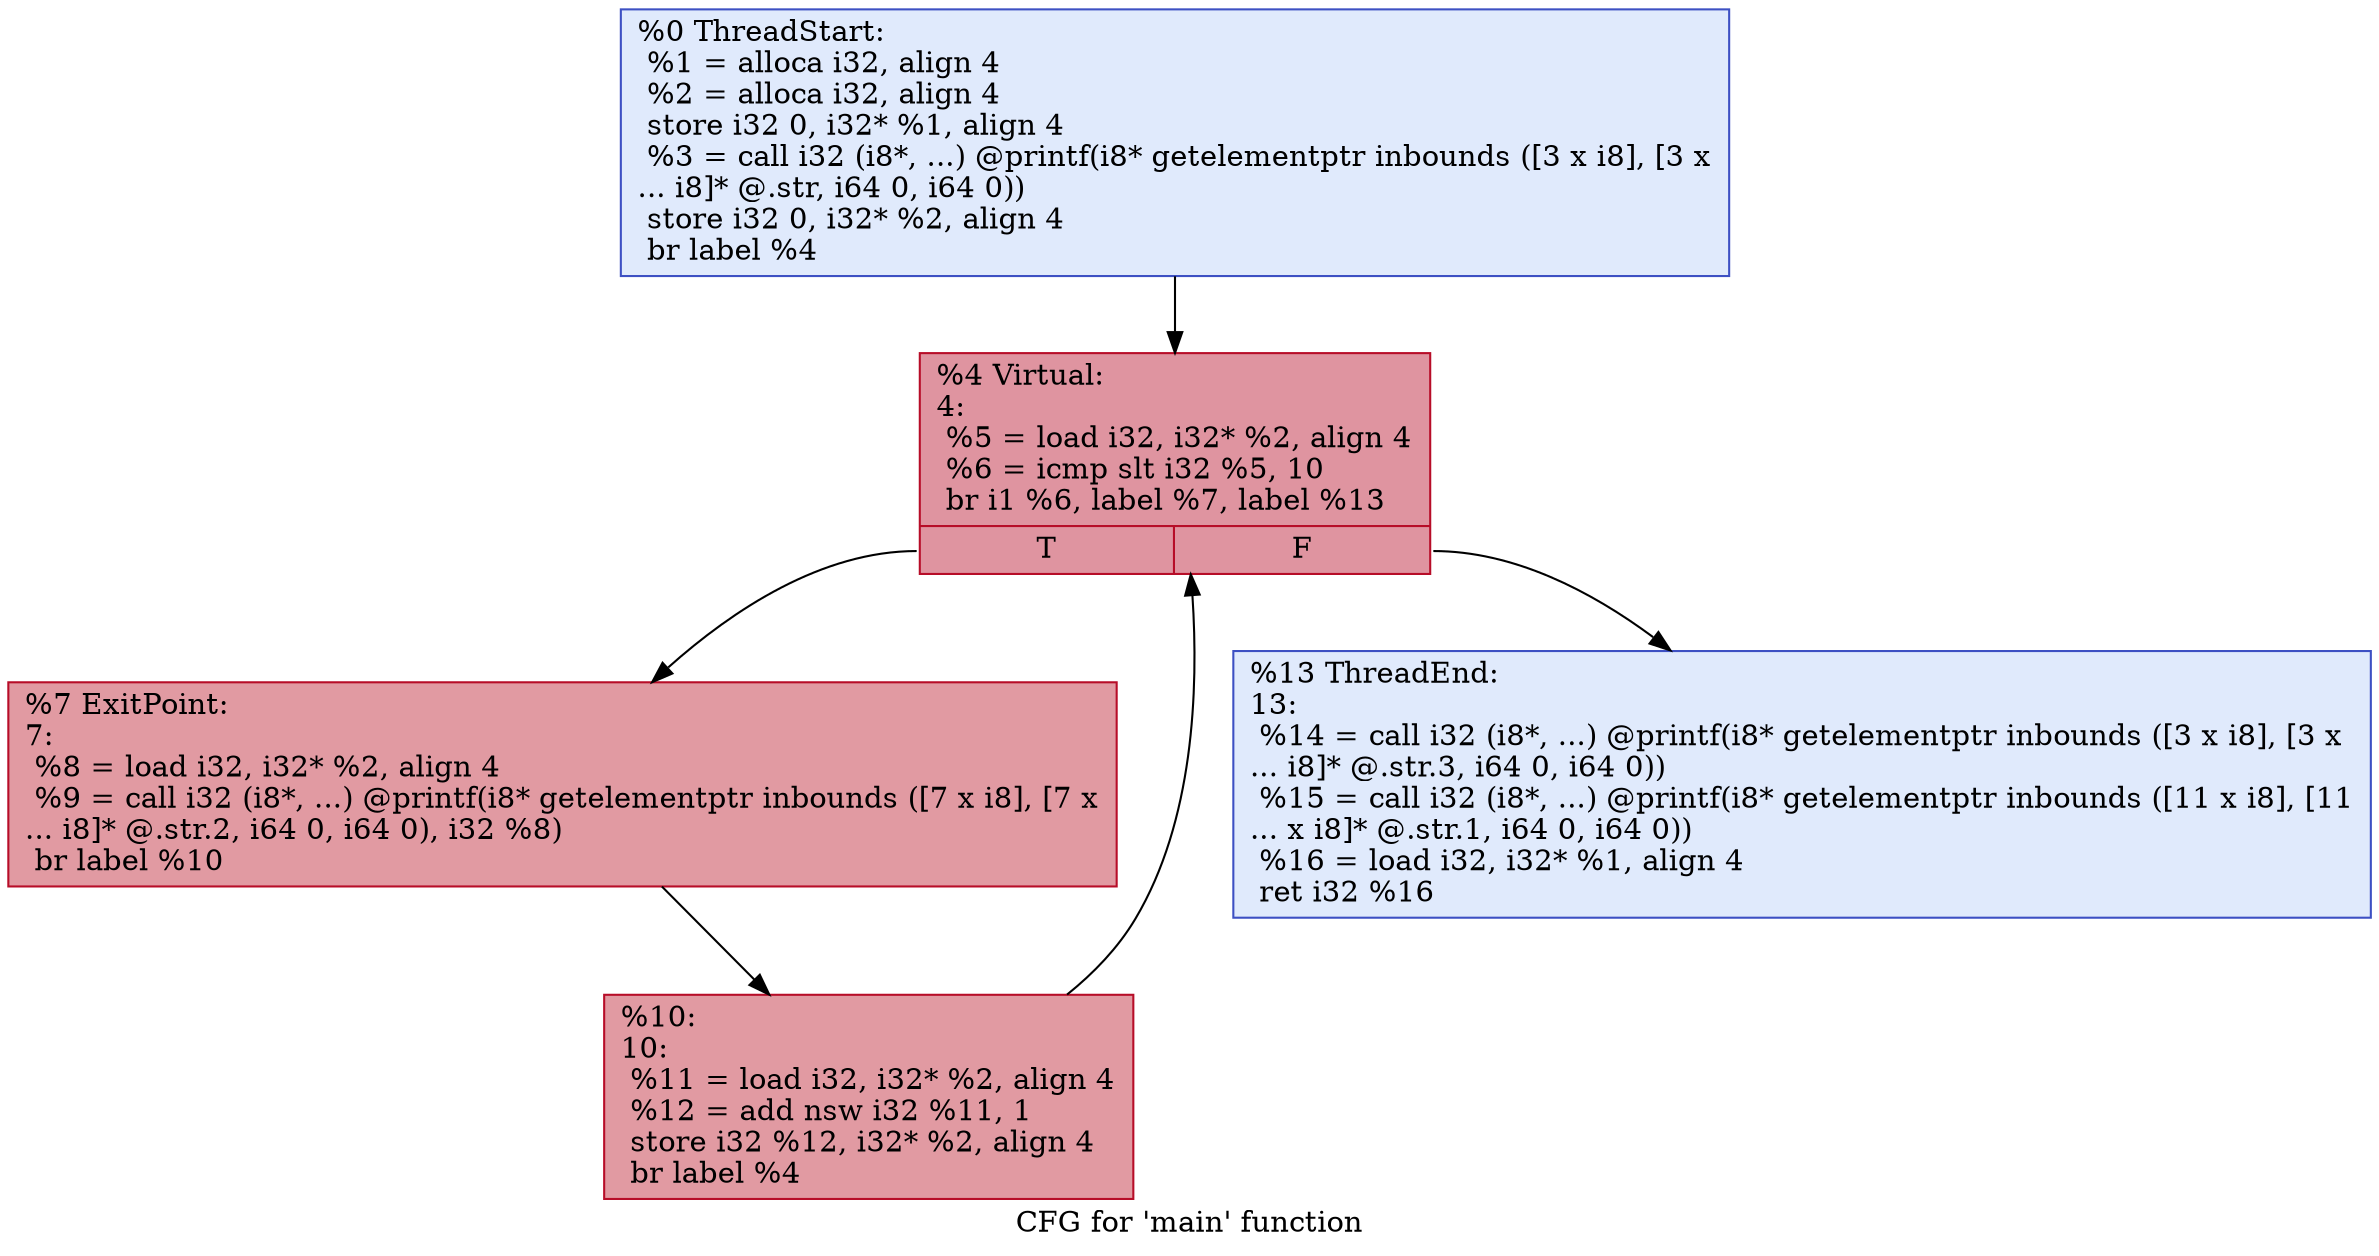 digraph "CFG for 'main' function" {
	label="CFG for 'main' function";

	Node0x55e8d0677900 [shape=record,color="#3d50c3ff", style=filled, fillcolor="#b9d0f970",label="{%0 ThreadStart:\l  %1 = alloca i32, align 4\l  %2 = alloca i32, align 4\l  store i32 0, i32* %1, align 4\l  %3 = call i32 (i8*, ...) @printf(i8* getelementptr inbounds ([3 x i8], [3 x\l... i8]* @.str, i64 0, i64 0))\l  store i32 0, i32* %2, align 4\l  br label %4\l}"];
	Node0x55e8d0677900 -> Node0x55e8d0677c40;
	Node0x55e8d0677c40 [shape=record,color="#b70d28ff", style=filled, fillcolor="#b70d2870",label="{%4 Virtual:\l4:                                                \l  %5 = load i32, i32* %2, align 4\l  %6 = icmp slt i32 %5, 10\l  br i1 %6, label %7, label %13\l|{<s0>T|<s1>F}}"];
	Node0x55e8d0677c40:s0 -> Node0x55e8d0677e50;
	Node0x55e8d0677c40:s1 -> Node0x55e8d0677ea0;
	Node0x55e8d0677e50 [shape=record,color="#b70d28ff", style=filled, fillcolor="#bb1b2c70",label="{%7 ExitPoint:\l7:                                                \l  %8 = load i32, i32* %2, align 4\l  %9 = call i32 (i8*, ...) @printf(i8* getelementptr inbounds ([7 x i8], [7 x\l... i8]* @.str.2, i64 0, i64 0), i32 %8)\l  br label %10\l}"];
	Node0x55e8d0677e50 -> Node0x55e8d0677d70;
	Node0x55e8d0677d70 [shape=record,color="#b70d28ff", style=filled, fillcolor="#bb1b2c70",label="{%10:\l10:                                               \l  %11 = load i32, i32* %2, align 4\l  %12 = add nsw i32 %11, 1\l  store i32 %12, i32* %2, align 4\l  br label %4\l}"];
	Node0x55e8d0677d70 -> Node0x55e8d0677c40;
	Node0x55e8d0677ea0 [shape=record,color="#3d50c3ff", style=filled, fillcolor="#b9d0f970",label="{%13 ThreadEnd:\l13:                                               \l  %14 = call i32 (i8*, ...) @printf(i8* getelementptr inbounds ([3 x i8], [3 x\l... i8]* @.str.3, i64 0, i64 0))\l  %15 = call i32 (i8*, ...) @printf(i8* getelementptr inbounds ([11 x i8], [11\l... x i8]* @.str.1, i64 0, i64 0))\l  %16 = load i32, i32* %1, align 4\l  ret i32 %16\l}"];
}
